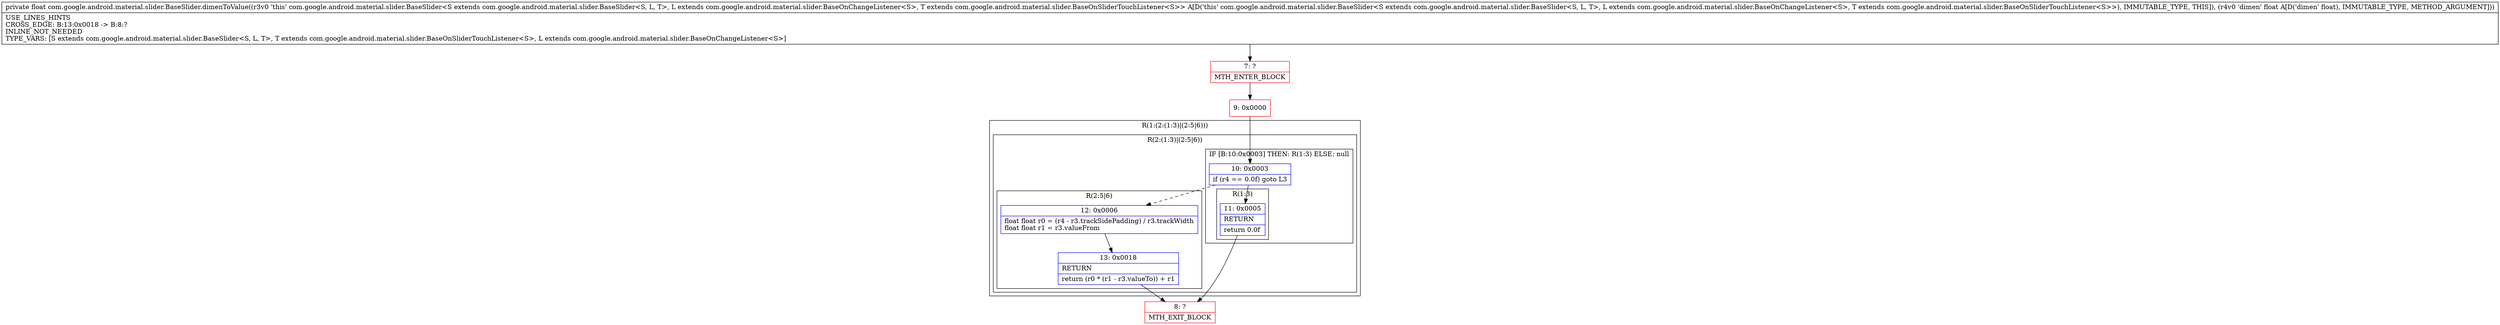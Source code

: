digraph "CFG forcom.google.android.material.slider.BaseSlider.dimenToValue(F)F" {
subgraph cluster_Region_160793046 {
label = "R(1:(2:(1:3)|(2:5|6)))";
node [shape=record,color=blue];
subgraph cluster_Region_1254521954 {
label = "R(2:(1:3)|(2:5|6))";
node [shape=record,color=blue];
subgraph cluster_IfRegion_1068038383 {
label = "IF [B:10:0x0003] THEN: R(1:3) ELSE: null";
node [shape=record,color=blue];
Node_10 [shape=record,label="{10\:\ 0x0003|if (r4 == 0.0f) goto L3\l}"];
subgraph cluster_Region_1617668068 {
label = "R(1:3)";
node [shape=record,color=blue];
Node_11 [shape=record,label="{11\:\ 0x0005|RETURN\l|return 0.0f\l}"];
}
}
subgraph cluster_Region_2084880641 {
label = "R(2:5|6)";
node [shape=record,color=blue];
Node_12 [shape=record,label="{12\:\ 0x0006|float float r0 = (r4 \- r3.trackSidePadding) \/ r3.trackWidth\lfloat float r1 = r3.valueFrom\l}"];
Node_13 [shape=record,label="{13\:\ 0x0018|RETURN\l|return (r0 * (r1 \- r3.valueTo)) + r1\l}"];
}
}
}
Node_7 [shape=record,color=red,label="{7\:\ ?|MTH_ENTER_BLOCK\l}"];
Node_9 [shape=record,color=red,label="{9\:\ 0x0000}"];
Node_8 [shape=record,color=red,label="{8\:\ ?|MTH_EXIT_BLOCK\l}"];
MethodNode[shape=record,label="{private float com.google.android.material.slider.BaseSlider.dimenToValue((r3v0 'this' com.google.android.material.slider.BaseSlider\<S extends com.google.android.material.slider.BaseSlider\<S, L, T\>, L extends com.google.android.material.slider.BaseOnChangeListener\<S\>, T extends com.google.android.material.slider.BaseOnSliderTouchListener\<S\>\> A[D('this' com.google.android.material.slider.BaseSlider\<S extends com.google.android.material.slider.BaseSlider\<S, L, T\>, L extends com.google.android.material.slider.BaseOnChangeListener\<S\>, T extends com.google.android.material.slider.BaseOnSliderTouchListener\<S\>\>), IMMUTABLE_TYPE, THIS]), (r4v0 'dimen' float A[D('dimen' float), IMMUTABLE_TYPE, METHOD_ARGUMENT]))  | USE_LINES_HINTS\lCROSS_EDGE: B:13:0x0018 \-\> B:8:?\lINLINE_NOT_NEEDED\lTYPE_VARS: [S extends com.google.android.material.slider.BaseSlider\<S, L, T\>, T extends com.google.android.material.slider.BaseOnSliderTouchListener\<S\>, L extends com.google.android.material.slider.BaseOnChangeListener\<S\>]\l}"];
MethodNode -> Node_7;Node_10 -> Node_11;
Node_10 -> Node_12[style=dashed];
Node_11 -> Node_8;
Node_12 -> Node_13;
Node_13 -> Node_8;
Node_7 -> Node_9;
Node_9 -> Node_10;
}

